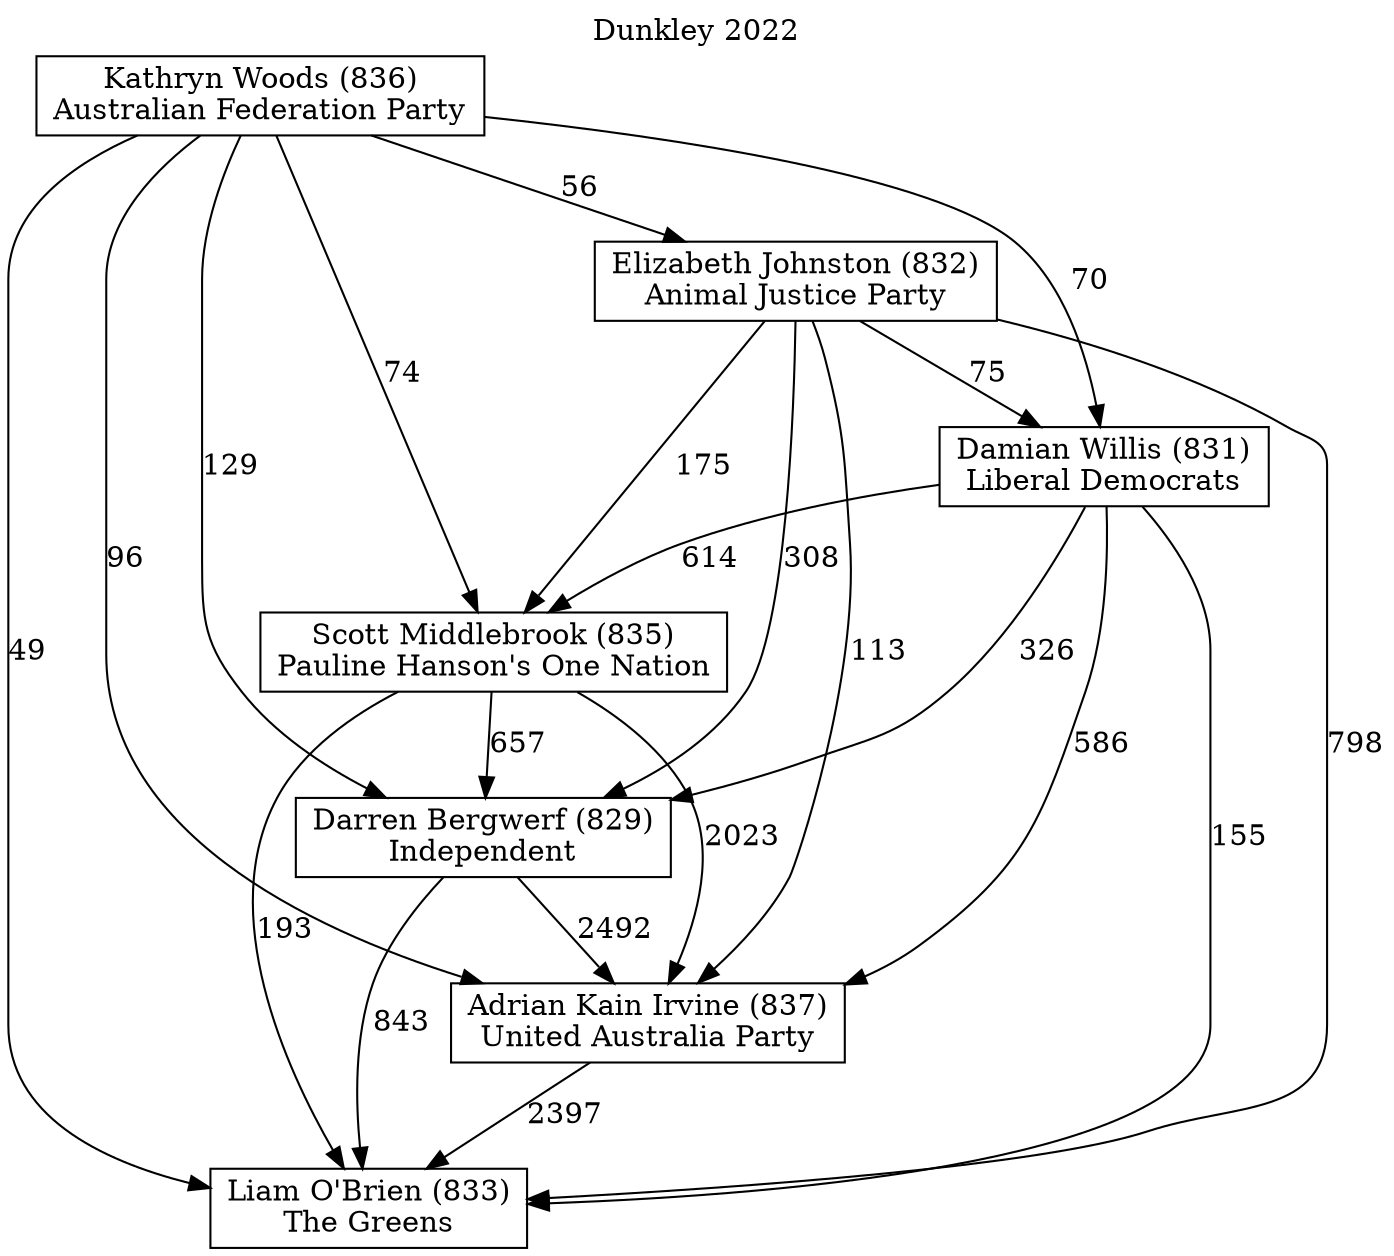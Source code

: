 // House preference flow
digraph "Liam O'Brien (833)_Dunkley_2022" {
	graph [label="Dunkley 2022" labelloc=t]
	node [shape=box]
	"Liam O'Brien (833)" [label="Liam O'Brien (833)
The Greens"]
	"Adrian Kain Irvine (837)" [label="Adrian Kain Irvine (837)
United Australia Party"]
	"Darren Bergwerf (829)" [label="Darren Bergwerf (829)
Independent"]
	"Scott Middlebrook (835)" [label="Scott Middlebrook (835)
Pauline Hanson's One Nation"]
	"Damian Willis (831)" [label="Damian Willis (831)
Liberal Democrats"]
	"Elizabeth Johnston (832)" [label="Elizabeth Johnston (832)
Animal Justice Party"]
	"Kathryn Woods (836)" [label="Kathryn Woods (836)
Australian Federation Party"]
	"Liam O'Brien (833)" [label="Liam O'Brien (833)
The Greens"]
	"Darren Bergwerf (829)" [label="Darren Bergwerf (829)
Independent"]
	"Scott Middlebrook (835)" [label="Scott Middlebrook (835)
Pauline Hanson's One Nation"]
	"Damian Willis (831)" [label="Damian Willis (831)
Liberal Democrats"]
	"Elizabeth Johnston (832)" [label="Elizabeth Johnston (832)
Animal Justice Party"]
	"Kathryn Woods (836)" [label="Kathryn Woods (836)
Australian Federation Party"]
	"Liam O'Brien (833)" [label="Liam O'Brien (833)
The Greens"]
	"Scott Middlebrook (835)" [label="Scott Middlebrook (835)
Pauline Hanson's One Nation"]
	"Damian Willis (831)" [label="Damian Willis (831)
Liberal Democrats"]
	"Elizabeth Johnston (832)" [label="Elizabeth Johnston (832)
Animal Justice Party"]
	"Kathryn Woods (836)" [label="Kathryn Woods (836)
Australian Federation Party"]
	"Liam O'Brien (833)" [label="Liam O'Brien (833)
The Greens"]
	"Damian Willis (831)" [label="Damian Willis (831)
Liberal Democrats"]
	"Elizabeth Johnston (832)" [label="Elizabeth Johnston (832)
Animal Justice Party"]
	"Kathryn Woods (836)" [label="Kathryn Woods (836)
Australian Federation Party"]
	"Liam O'Brien (833)" [label="Liam O'Brien (833)
The Greens"]
	"Elizabeth Johnston (832)" [label="Elizabeth Johnston (832)
Animal Justice Party"]
	"Kathryn Woods (836)" [label="Kathryn Woods (836)
Australian Federation Party"]
	"Liam O'Brien (833)" [label="Liam O'Brien (833)
The Greens"]
	"Kathryn Woods (836)" [label="Kathryn Woods (836)
Australian Federation Party"]
	"Kathryn Woods (836)" [label="Kathryn Woods (836)
Australian Federation Party"]
	"Elizabeth Johnston (832)" [label="Elizabeth Johnston (832)
Animal Justice Party"]
	"Kathryn Woods (836)" [label="Kathryn Woods (836)
Australian Federation Party"]
	"Kathryn Woods (836)" [label="Kathryn Woods (836)
Australian Federation Party"]
	"Damian Willis (831)" [label="Damian Willis (831)
Liberal Democrats"]
	"Elizabeth Johnston (832)" [label="Elizabeth Johnston (832)
Animal Justice Party"]
	"Kathryn Woods (836)" [label="Kathryn Woods (836)
Australian Federation Party"]
	"Damian Willis (831)" [label="Damian Willis (831)
Liberal Democrats"]
	"Kathryn Woods (836)" [label="Kathryn Woods (836)
Australian Federation Party"]
	"Kathryn Woods (836)" [label="Kathryn Woods (836)
Australian Federation Party"]
	"Elizabeth Johnston (832)" [label="Elizabeth Johnston (832)
Animal Justice Party"]
	"Kathryn Woods (836)" [label="Kathryn Woods (836)
Australian Federation Party"]
	"Kathryn Woods (836)" [label="Kathryn Woods (836)
Australian Federation Party"]
	"Scott Middlebrook (835)" [label="Scott Middlebrook (835)
Pauline Hanson's One Nation"]
	"Damian Willis (831)" [label="Damian Willis (831)
Liberal Democrats"]
	"Elizabeth Johnston (832)" [label="Elizabeth Johnston (832)
Animal Justice Party"]
	"Kathryn Woods (836)" [label="Kathryn Woods (836)
Australian Federation Party"]
	"Scott Middlebrook (835)" [label="Scott Middlebrook (835)
Pauline Hanson's One Nation"]
	"Elizabeth Johnston (832)" [label="Elizabeth Johnston (832)
Animal Justice Party"]
	"Kathryn Woods (836)" [label="Kathryn Woods (836)
Australian Federation Party"]
	"Scott Middlebrook (835)" [label="Scott Middlebrook (835)
Pauline Hanson's One Nation"]
	"Kathryn Woods (836)" [label="Kathryn Woods (836)
Australian Federation Party"]
	"Kathryn Woods (836)" [label="Kathryn Woods (836)
Australian Federation Party"]
	"Elizabeth Johnston (832)" [label="Elizabeth Johnston (832)
Animal Justice Party"]
	"Kathryn Woods (836)" [label="Kathryn Woods (836)
Australian Federation Party"]
	"Kathryn Woods (836)" [label="Kathryn Woods (836)
Australian Federation Party"]
	"Damian Willis (831)" [label="Damian Willis (831)
Liberal Democrats"]
	"Elizabeth Johnston (832)" [label="Elizabeth Johnston (832)
Animal Justice Party"]
	"Kathryn Woods (836)" [label="Kathryn Woods (836)
Australian Federation Party"]
	"Damian Willis (831)" [label="Damian Willis (831)
Liberal Democrats"]
	"Kathryn Woods (836)" [label="Kathryn Woods (836)
Australian Federation Party"]
	"Kathryn Woods (836)" [label="Kathryn Woods (836)
Australian Federation Party"]
	"Elizabeth Johnston (832)" [label="Elizabeth Johnston (832)
Animal Justice Party"]
	"Kathryn Woods (836)" [label="Kathryn Woods (836)
Australian Federation Party"]
	"Kathryn Woods (836)" [label="Kathryn Woods (836)
Australian Federation Party"]
	"Darren Bergwerf (829)" [label="Darren Bergwerf (829)
Independent"]
	"Scott Middlebrook (835)" [label="Scott Middlebrook (835)
Pauline Hanson's One Nation"]
	"Damian Willis (831)" [label="Damian Willis (831)
Liberal Democrats"]
	"Elizabeth Johnston (832)" [label="Elizabeth Johnston (832)
Animal Justice Party"]
	"Kathryn Woods (836)" [label="Kathryn Woods (836)
Australian Federation Party"]
	"Darren Bergwerf (829)" [label="Darren Bergwerf (829)
Independent"]
	"Damian Willis (831)" [label="Damian Willis (831)
Liberal Democrats"]
	"Elizabeth Johnston (832)" [label="Elizabeth Johnston (832)
Animal Justice Party"]
	"Kathryn Woods (836)" [label="Kathryn Woods (836)
Australian Federation Party"]
	"Darren Bergwerf (829)" [label="Darren Bergwerf (829)
Independent"]
	"Elizabeth Johnston (832)" [label="Elizabeth Johnston (832)
Animal Justice Party"]
	"Kathryn Woods (836)" [label="Kathryn Woods (836)
Australian Federation Party"]
	"Darren Bergwerf (829)" [label="Darren Bergwerf (829)
Independent"]
	"Kathryn Woods (836)" [label="Kathryn Woods (836)
Australian Federation Party"]
	"Kathryn Woods (836)" [label="Kathryn Woods (836)
Australian Federation Party"]
	"Elizabeth Johnston (832)" [label="Elizabeth Johnston (832)
Animal Justice Party"]
	"Kathryn Woods (836)" [label="Kathryn Woods (836)
Australian Federation Party"]
	"Kathryn Woods (836)" [label="Kathryn Woods (836)
Australian Federation Party"]
	"Damian Willis (831)" [label="Damian Willis (831)
Liberal Democrats"]
	"Elizabeth Johnston (832)" [label="Elizabeth Johnston (832)
Animal Justice Party"]
	"Kathryn Woods (836)" [label="Kathryn Woods (836)
Australian Federation Party"]
	"Damian Willis (831)" [label="Damian Willis (831)
Liberal Democrats"]
	"Kathryn Woods (836)" [label="Kathryn Woods (836)
Australian Federation Party"]
	"Kathryn Woods (836)" [label="Kathryn Woods (836)
Australian Federation Party"]
	"Elizabeth Johnston (832)" [label="Elizabeth Johnston (832)
Animal Justice Party"]
	"Kathryn Woods (836)" [label="Kathryn Woods (836)
Australian Federation Party"]
	"Kathryn Woods (836)" [label="Kathryn Woods (836)
Australian Federation Party"]
	"Scott Middlebrook (835)" [label="Scott Middlebrook (835)
Pauline Hanson's One Nation"]
	"Damian Willis (831)" [label="Damian Willis (831)
Liberal Democrats"]
	"Elizabeth Johnston (832)" [label="Elizabeth Johnston (832)
Animal Justice Party"]
	"Kathryn Woods (836)" [label="Kathryn Woods (836)
Australian Federation Party"]
	"Scott Middlebrook (835)" [label="Scott Middlebrook (835)
Pauline Hanson's One Nation"]
	"Elizabeth Johnston (832)" [label="Elizabeth Johnston (832)
Animal Justice Party"]
	"Kathryn Woods (836)" [label="Kathryn Woods (836)
Australian Federation Party"]
	"Scott Middlebrook (835)" [label="Scott Middlebrook (835)
Pauline Hanson's One Nation"]
	"Kathryn Woods (836)" [label="Kathryn Woods (836)
Australian Federation Party"]
	"Kathryn Woods (836)" [label="Kathryn Woods (836)
Australian Federation Party"]
	"Elizabeth Johnston (832)" [label="Elizabeth Johnston (832)
Animal Justice Party"]
	"Kathryn Woods (836)" [label="Kathryn Woods (836)
Australian Federation Party"]
	"Kathryn Woods (836)" [label="Kathryn Woods (836)
Australian Federation Party"]
	"Damian Willis (831)" [label="Damian Willis (831)
Liberal Democrats"]
	"Elizabeth Johnston (832)" [label="Elizabeth Johnston (832)
Animal Justice Party"]
	"Kathryn Woods (836)" [label="Kathryn Woods (836)
Australian Federation Party"]
	"Damian Willis (831)" [label="Damian Willis (831)
Liberal Democrats"]
	"Kathryn Woods (836)" [label="Kathryn Woods (836)
Australian Federation Party"]
	"Kathryn Woods (836)" [label="Kathryn Woods (836)
Australian Federation Party"]
	"Elizabeth Johnston (832)" [label="Elizabeth Johnston (832)
Animal Justice Party"]
	"Kathryn Woods (836)" [label="Kathryn Woods (836)
Australian Federation Party"]
	"Kathryn Woods (836)" [label="Kathryn Woods (836)
Australian Federation Party"]
	"Adrian Kain Irvine (837)" [label="Adrian Kain Irvine (837)
United Australia Party"]
	"Darren Bergwerf (829)" [label="Darren Bergwerf (829)
Independent"]
	"Scott Middlebrook (835)" [label="Scott Middlebrook (835)
Pauline Hanson's One Nation"]
	"Damian Willis (831)" [label="Damian Willis (831)
Liberal Democrats"]
	"Elizabeth Johnston (832)" [label="Elizabeth Johnston (832)
Animal Justice Party"]
	"Kathryn Woods (836)" [label="Kathryn Woods (836)
Australian Federation Party"]
	"Adrian Kain Irvine (837)" [label="Adrian Kain Irvine (837)
United Australia Party"]
	"Scott Middlebrook (835)" [label="Scott Middlebrook (835)
Pauline Hanson's One Nation"]
	"Damian Willis (831)" [label="Damian Willis (831)
Liberal Democrats"]
	"Elizabeth Johnston (832)" [label="Elizabeth Johnston (832)
Animal Justice Party"]
	"Kathryn Woods (836)" [label="Kathryn Woods (836)
Australian Federation Party"]
	"Adrian Kain Irvine (837)" [label="Adrian Kain Irvine (837)
United Australia Party"]
	"Damian Willis (831)" [label="Damian Willis (831)
Liberal Democrats"]
	"Elizabeth Johnston (832)" [label="Elizabeth Johnston (832)
Animal Justice Party"]
	"Kathryn Woods (836)" [label="Kathryn Woods (836)
Australian Federation Party"]
	"Adrian Kain Irvine (837)" [label="Adrian Kain Irvine (837)
United Australia Party"]
	"Elizabeth Johnston (832)" [label="Elizabeth Johnston (832)
Animal Justice Party"]
	"Kathryn Woods (836)" [label="Kathryn Woods (836)
Australian Federation Party"]
	"Adrian Kain Irvine (837)" [label="Adrian Kain Irvine (837)
United Australia Party"]
	"Kathryn Woods (836)" [label="Kathryn Woods (836)
Australian Federation Party"]
	"Kathryn Woods (836)" [label="Kathryn Woods (836)
Australian Federation Party"]
	"Elizabeth Johnston (832)" [label="Elizabeth Johnston (832)
Animal Justice Party"]
	"Kathryn Woods (836)" [label="Kathryn Woods (836)
Australian Federation Party"]
	"Kathryn Woods (836)" [label="Kathryn Woods (836)
Australian Federation Party"]
	"Damian Willis (831)" [label="Damian Willis (831)
Liberal Democrats"]
	"Elizabeth Johnston (832)" [label="Elizabeth Johnston (832)
Animal Justice Party"]
	"Kathryn Woods (836)" [label="Kathryn Woods (836)
Australian Federation Party"]
	"Damian Willis (831)" [label="Damian Willis (831)
Liberal Democrats"]
	"Kathryn Woods (836)" [label="Kathryn Woods (836)
Australian Federation Party"]
	"Kathryn Woods (836)" [label="Kathryn Woods (836)
Australian Federation Party"]
	"Elizabeth Johnston (832)" [label="Elizabeth Johnston (832)
Animal Justice Party"]
	"Kathryn Woods (836)" [label="Kathryn Woods (836)
Australian Federation Party"]
	"Kathryn Woods (836)" [label="Kathryn Woods (836)
Australian Federation Party"]
	"Scott Middlebrook (835)" [label="Scott Middlebrook (835)
Pauline Hanson's One Nation"]
	"Damian Willis (831)" [label="Damian Willis (831)
Liberal Democrats"]
	"Elizabeth Johnston (832)" [label="Elizabeth Johnston (832)
Animal Justice Party"]
	"Kathryn Woods (836)" [label="Kathryn Woods (836)
Australian Federation Party"]
	"Scott Middlebrook (835)" [label="Scott Middlebrook (835)
Pauline Hanson's One Nation"]
	"Elizabeth Johnston (832)" [label="Elizabeth Johnston (832)
Animal Justice Party"]
	"Kathryn Woods (836)" [label="Kathryn Woods (836)
Australian Federation Party"]
	"Scott Middlebrook (835)" [label="Scott Middlebrook (835)
Pauline Hanson's One Nation"]
	"Kathryn Woods (836)" [label="Kathryn Woods (836)
Australian Federation Party"]
	"Kathryn Woods (836)" [label="Kathryn Woods (836)
Australian Federation Party"]
	"Elizabeth Johnston (832)" [label="Elizabeth Johnston (832)
Animal Justice Party"]
	"Kathryn Woods (836)" [label="Kathryn Woods (836)
Australian Federation Party"]
	"Kathryn Woods (836)" [label="Kathryn Woods (836)
Australian Federation Party"]
	"Damian Willis (831)" [label="Damian Willis (831)
Liberal Democrats"]
	"Elizabeth Johnston (832)" [label="Elizabeth Johnston (832)
Animal Justice Party"]
	"Kathryn Woods (836)" [label="Kathryn Woods (836)
Australian Federation Party"]
	"Damian Willis (831)" [label="Damian Willis (831)
Liberal Democrats"]
	"Kathryn Woods (836)" [label="Kathryn Woods (836)
Australian Federation Party"]
	"Kathryn Woods (836)" [label="Kathryn Woods (836)
Australian Federation Party"]
	"Elizabeth Johnston (832)" [label="Elizabeth Johnston (832)
Animal Justice Party"]
	"Kathryn Woods (836)" [label="Kathryn Woods (836)
Australian Federation Party"]
	"Kathryn Woods (836)" [label="Kathryn Woods (836)
Australian Federation Party"]
	"Darren Bergwerf (829)" [label="Darren Bergwerf (829)
Independent"]
	"Scott Middlebrook (835)" [label="Scott Middlebrook (835)
Pauline Hanson's One Nation"]
	"Damian Willis (831)" [label="Damian Willis (831)
Liberal Democrats"]
	"Elizabeth Johnston (832)" [label="Elizabeth Johnston (832)
Animal Justice Party"]
	"Kathryn Woods (836)" [label="Kathryn Woods (836)
Australian Federation Party"]
	"Darren Bergwerf (829)" [label="Darren Bergwerf (829)
Independent"]
	"Damian Willis (831)" [label="Damian Willis (831)
Liberal Democrats"]
	"Elizabeth Johnston (832)" [label="Elizabeth Johnston (832)
Animal Justice Party"]
	"Kathryn Woods (836)" [label="Kathryn Woods (836)
Australian Federation Party"]
	"Darren Bergwerf (829)" [label="Darren Bergwerf (829)
Independent"]
	"Elizabeth Johnston (832)" [label="Elizabeth Johnston (832)
Animal Justice Party"]
	"Kathryn Woods (836)" [label="Kathryn Woods (836)
Australian Federation Party"]
	"Darren Bergwerf (829)" [label="Darren Bergwerf (829)
Independent"]
	"Kathryn Woods (836)" [label="Kathryn Woods (836)
Australian Federation Party"]
	"Kathryn Woods (836)" [label="Kathryn Woods (836)
Australian Federation Party"]
	"Elizabeth Johnston (832)" [label="Elizabeth Johnston (832)
Animal Justice Party"]
	"Kathryn Woods (836)" [label="Kathryn Woods (836)
Australian Federation Party"]
	"Kathryn Woods (836)" [label="Kathryn Woods (836)
Australian Federation Party"]
	"Damian Willis (831)" [label="Damian Willis (831)
Liberal Democrats"]
	"Elizabeth Johnston (832)" [label="Elizabeth Johnston (832)
Animal Justice Party"]
	"Kathryn Woods (836)" [label="Kathryn Woods (836)
Australian Federation Party"]
	"Damian Willis (831)" [label="Damian Willis (831)
Liberal Democrats"]
	"Kathryn Woods (836)" [label="Kathryn Woods (836)
Australian Federation Party"]
	"Kathryn Woods (836)" [label="Kathryn Woods (836)
Australian Federation Party"]
	"Elizabeth Johnston (832)" [label="Elizabeth Johnston (832)
Animal Justice Party"]
	"Kathryn Woods (836)" [label="Kathryn Woods (836)
Australian Federation Party"]
	"Kathryn Woods (836)" [label="Kathryn Woods (836)
Australian Federation Party"]
	"Scott Middlebrook (835)" [label="Scott Middlebrook (835)
Pauline Hanson's One Nation"]
	"Damian Willis (831)" [label="Damian Willis (831)
Liberal Democrats"]
	"Elizabeth Johnston (832)" [label="Elizabeth Johnston (832)
Animal Justice Party"]
	"Kathryn Woods (836)" [label="Kathryn Woods (836)
Australian Federation Party"]
	"Scott Middlebrook (835)" [label="Scott Middlebrook (835)
Pauline Hanson's One Nation"]
	"Elizabeth Johnston (832)" [label="Elizabeth Johnston (832)
Animal Justice Party"]
	"Kathryn Woods (836)" [label="Kathryn Woods (836)
Australian Federation Party"]
	"Scott Middlebrook (835)" [label="Scott Middlebrook (835)
Pauline Hanson's One Nation"]
	"Kathryn Woods (836)" [label="Kathryn Woods (836)
Australian Federation Party"]
	"Kathryn Woods (836)" [label="Kathryn Woods (836)
Australian Federation Party"]
	"Elizabeth Johnston (832)" [label="Elizabeth Johnston (832)
Animal Justice Party"]
	"Kathryn Woods (836)" [label="Kathryn Woods (836)
Australian Federation Party"]
	"Kathryn Woods (836)" [label="Kathryn Woods (836)
Australian Federation Party"]
	"Damian Willis (831)" [label="Damian Willis (831)
Liberal Democrats"]
	"Elizabeth Johnston (832)" [label="Elizabeth Johnston (832)
Animal Justice Party"]
	"Kathryn Woods (836)" [label="Kathryn Woods (836)
Australian Federation Party"]
	"Damian Willis (831)" [label="Damian Willis (831)
Liberal Democrats"]
	"Kathryn Woods (836)" [label="Kathryn Woods (836)
Australian Federation Party"]
	"Kathryn Woods (836)" [label="Kathryn Woods (836)
Australian Federation Party"]
	"Elizabeth Johnston (832)" [label="Elizabeth Johnston (832)
Animal Justice Party"]
	"Kathryn Woods (836)" [label="Kathryn Woods (836)
Australian Federation Party"]
	"Kathryn Woods (836)" [label="Kathryn Woods (836)
Australian Federation Party"]
	"Adrian Kain Irvine (837)" -> "Liam O'Brien (833)" [label=2397]
	"Darren Bergwerf (829)" -> "Adrian Kain Irvine (837)" [label=2492]
	"Scott Middlebrook (835)" -> "Darren Bergwerf (829)" [label=657]
	"Damian Willis (831)" -> "Scott Middlebrook (835)" [label=614]
	"Elizabeth Johnston (832)" -> "Damian Willis (831)" [label=75]
	"Kathryn Woods (836)" -> "Elizabeth Johnston (832)" [label=56]
	"Darren Bergwerf (829)" -> "Liam O'Brien (833)" [label=843]
	"Scott Middlebrook (835)" -> "Liam O'Brien (833)" [label=193]
	"Damian Willis (831)" -> "Liam O'Brien (833)" [label=155]
	"Elizabeth Johnston (832)" -> "Liam O'Brien (833)" [label=798]
	"Kathryn Woods (836)" -> "Liam O'Brien (833)" [label=49]
	"Kathryn Woods (836)" -> "Damian Willis (831)" [label=70]
	"Elizabeth Johnston (832)" -> "Scott Middlebrook (835)" [label=175]
	"Kathryn Woods (836)" -> "Scott Middlebrook (835)" [label=74]
	"Damian Willis (831)" -> "Darren Bergwerf (829)" [label=326]
	"Elizabeth Johnston (832)" -> "Darren Bergwerf (829)" [label=308]
	"Kathryn Woods (836)" -> "Darren Bergwerf (829)" [label=129]
	"Scott Middlebrook (835)" -> "Adrian Kain Irvine (837)" [label=2023]
	"Damian Willis (831)" -> "Adrian Kain Irvine (837)" [label=586]
	"Elizabeth Johnston (832)" -> "Adrian Kain Irvine (837)" [label=113]
	"Kathryn Woods (836)" -> "Adrian Kain Irvine (837)" [label=96]
}

